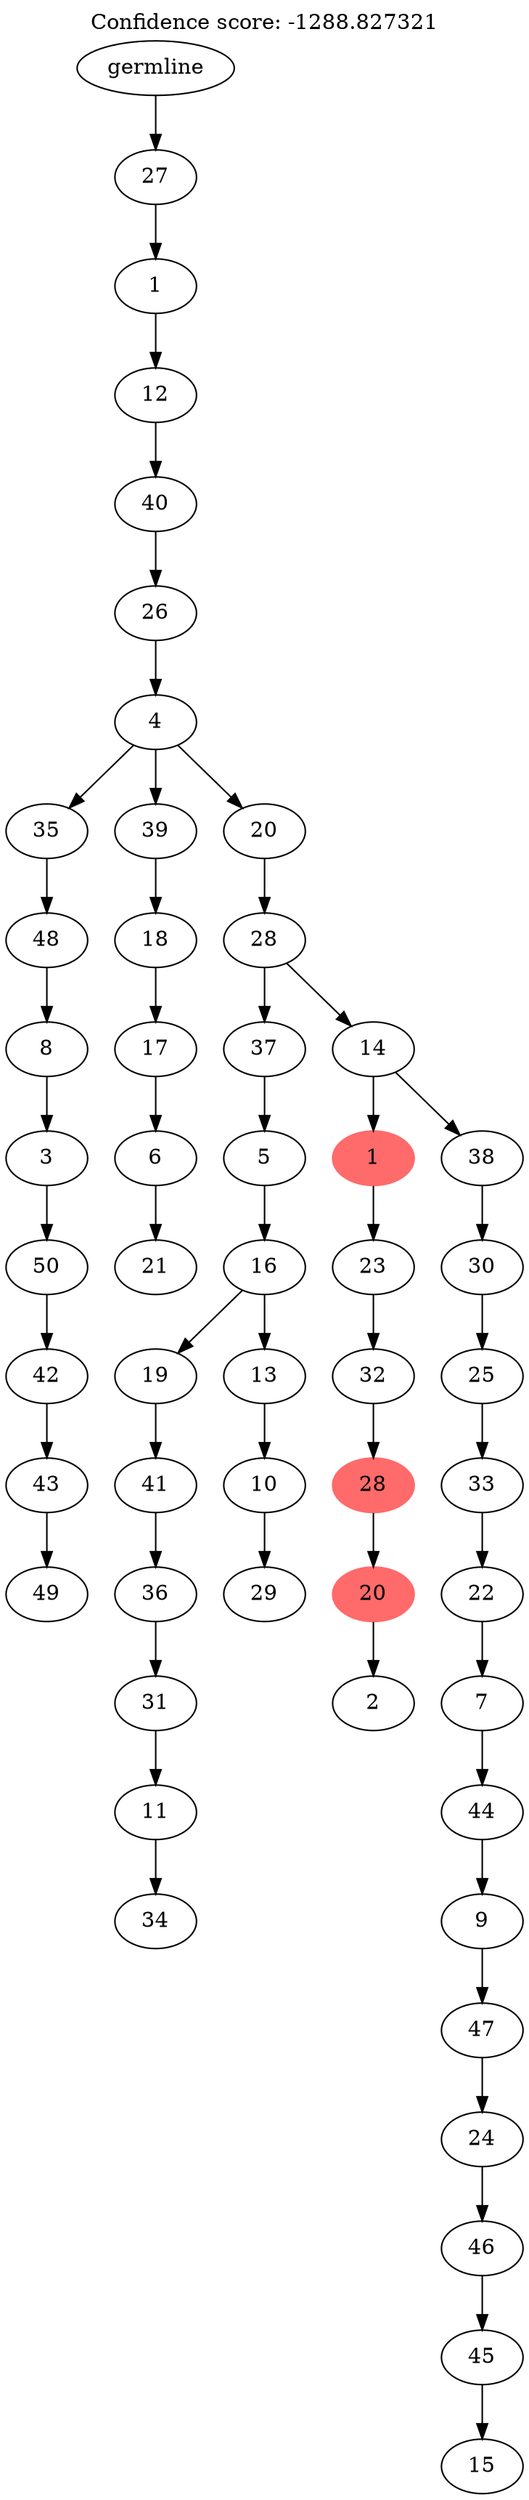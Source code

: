digraph g {
	"52" -> "53";
	"53" [label="49"];
	"51" -> "52";
	"52" [label="43"];
	"50" -> "51";
	"51" [label="42"];
	"49" -> "50";
	"50" [label="50"];
	"48" -> "49";
	"49" [label="3"];
	"47" -> "48";
	"48" [label="8"];
	"46" -> "47";
	"47" [label="48"];
	"44" -> "45";
	"45" [label="21"];
	"43" -> "44";
	"44" [label="6"];
	"42" -> "43";
	"43" [label="17"];
	"41" -> "42";
	"42" [label="18"];
	"39" -> "40";
	"40" [label="34"];
	"38" -> "39";
	"39" [label="11"];
	"37" -> "38";
	"38" [label="31"];
	"36" -> "37";
	"37" [label="36"];
	"35" -> "36";
	"36" [label="41"];
	"33" -> "34";
	"34" [label="29"];
	"32" -> "33";
	"33" [label="10"];
	"31" -> "32";
	"32" [label="13"];
	"31" -> "35";
	"35" [label="19"];
	"30" -> "31";
	"31" [label="16"];
	"29" -> "30";
	"30" [label="5"];
	"27" -> "28";
	"28" [label="2"];
	"26" -> "27";
	"27" [color=indianred1, style=filled, label="20"];
	"25" -> "26";
	"26" [color=indianred1, style=filled, label="28"];
	"24" -> "25";
	"25" [label="32"];
	"23" -> "24";
	"24" [label="23"];
	"21" -> "22";
	"22" [label="15"];
	"20" -> "21";
	"21" [label="45"];
	"19" -> "20";
	"20" [label="46"];
	"18" -> "19";
	"19" [label="24"];
	"17" -> "18";
	"18" [label="47"];
	"16" -> "17";
	"17" [label="9"];
	"15" -> "16";
	"16" [label="44"];
	"14" -> "15";
	"15" [label="7"];
	"13" -> "14";
	"14" [label="22"];
	"12" -> "13";
	"13" [label="33"];
	"11" -> "12";
	"12" [label="25"];
	"10" -> "11";
	"11" [label="30"];
	"9" -> "10";
	"10" [label="38"];
	"9" -> "23";
	"23" [color=indianred1, style=filled, label="1"];
	"8" -> "9";
	"9" [label="14"];
	"8" -> "29";
	"29" [label="37"];
	"7" -> "8";
	"8" [label="28"];
	"6" -> "7";
	"7" [label="20"];
	"6" -> "41";
	"41" [label="39"];
	"6" -> "46";
	"46" [label="35"];
	"5" -> "6";
	"6" [label="4"];
	"4" -> "5";
	"5" [label="26"];
	"3" -> "4";
	"4" [label="40"];
	"2" -> "3";
	"3" [label="12"];
	"1" -> "2";
	"2" [label="1"];
	"0" -> "1";
	"1" [label="27"];
	"0" [label="germline"];
	labelloc="t";
	label="Confidence score: -1288.827321";
}
